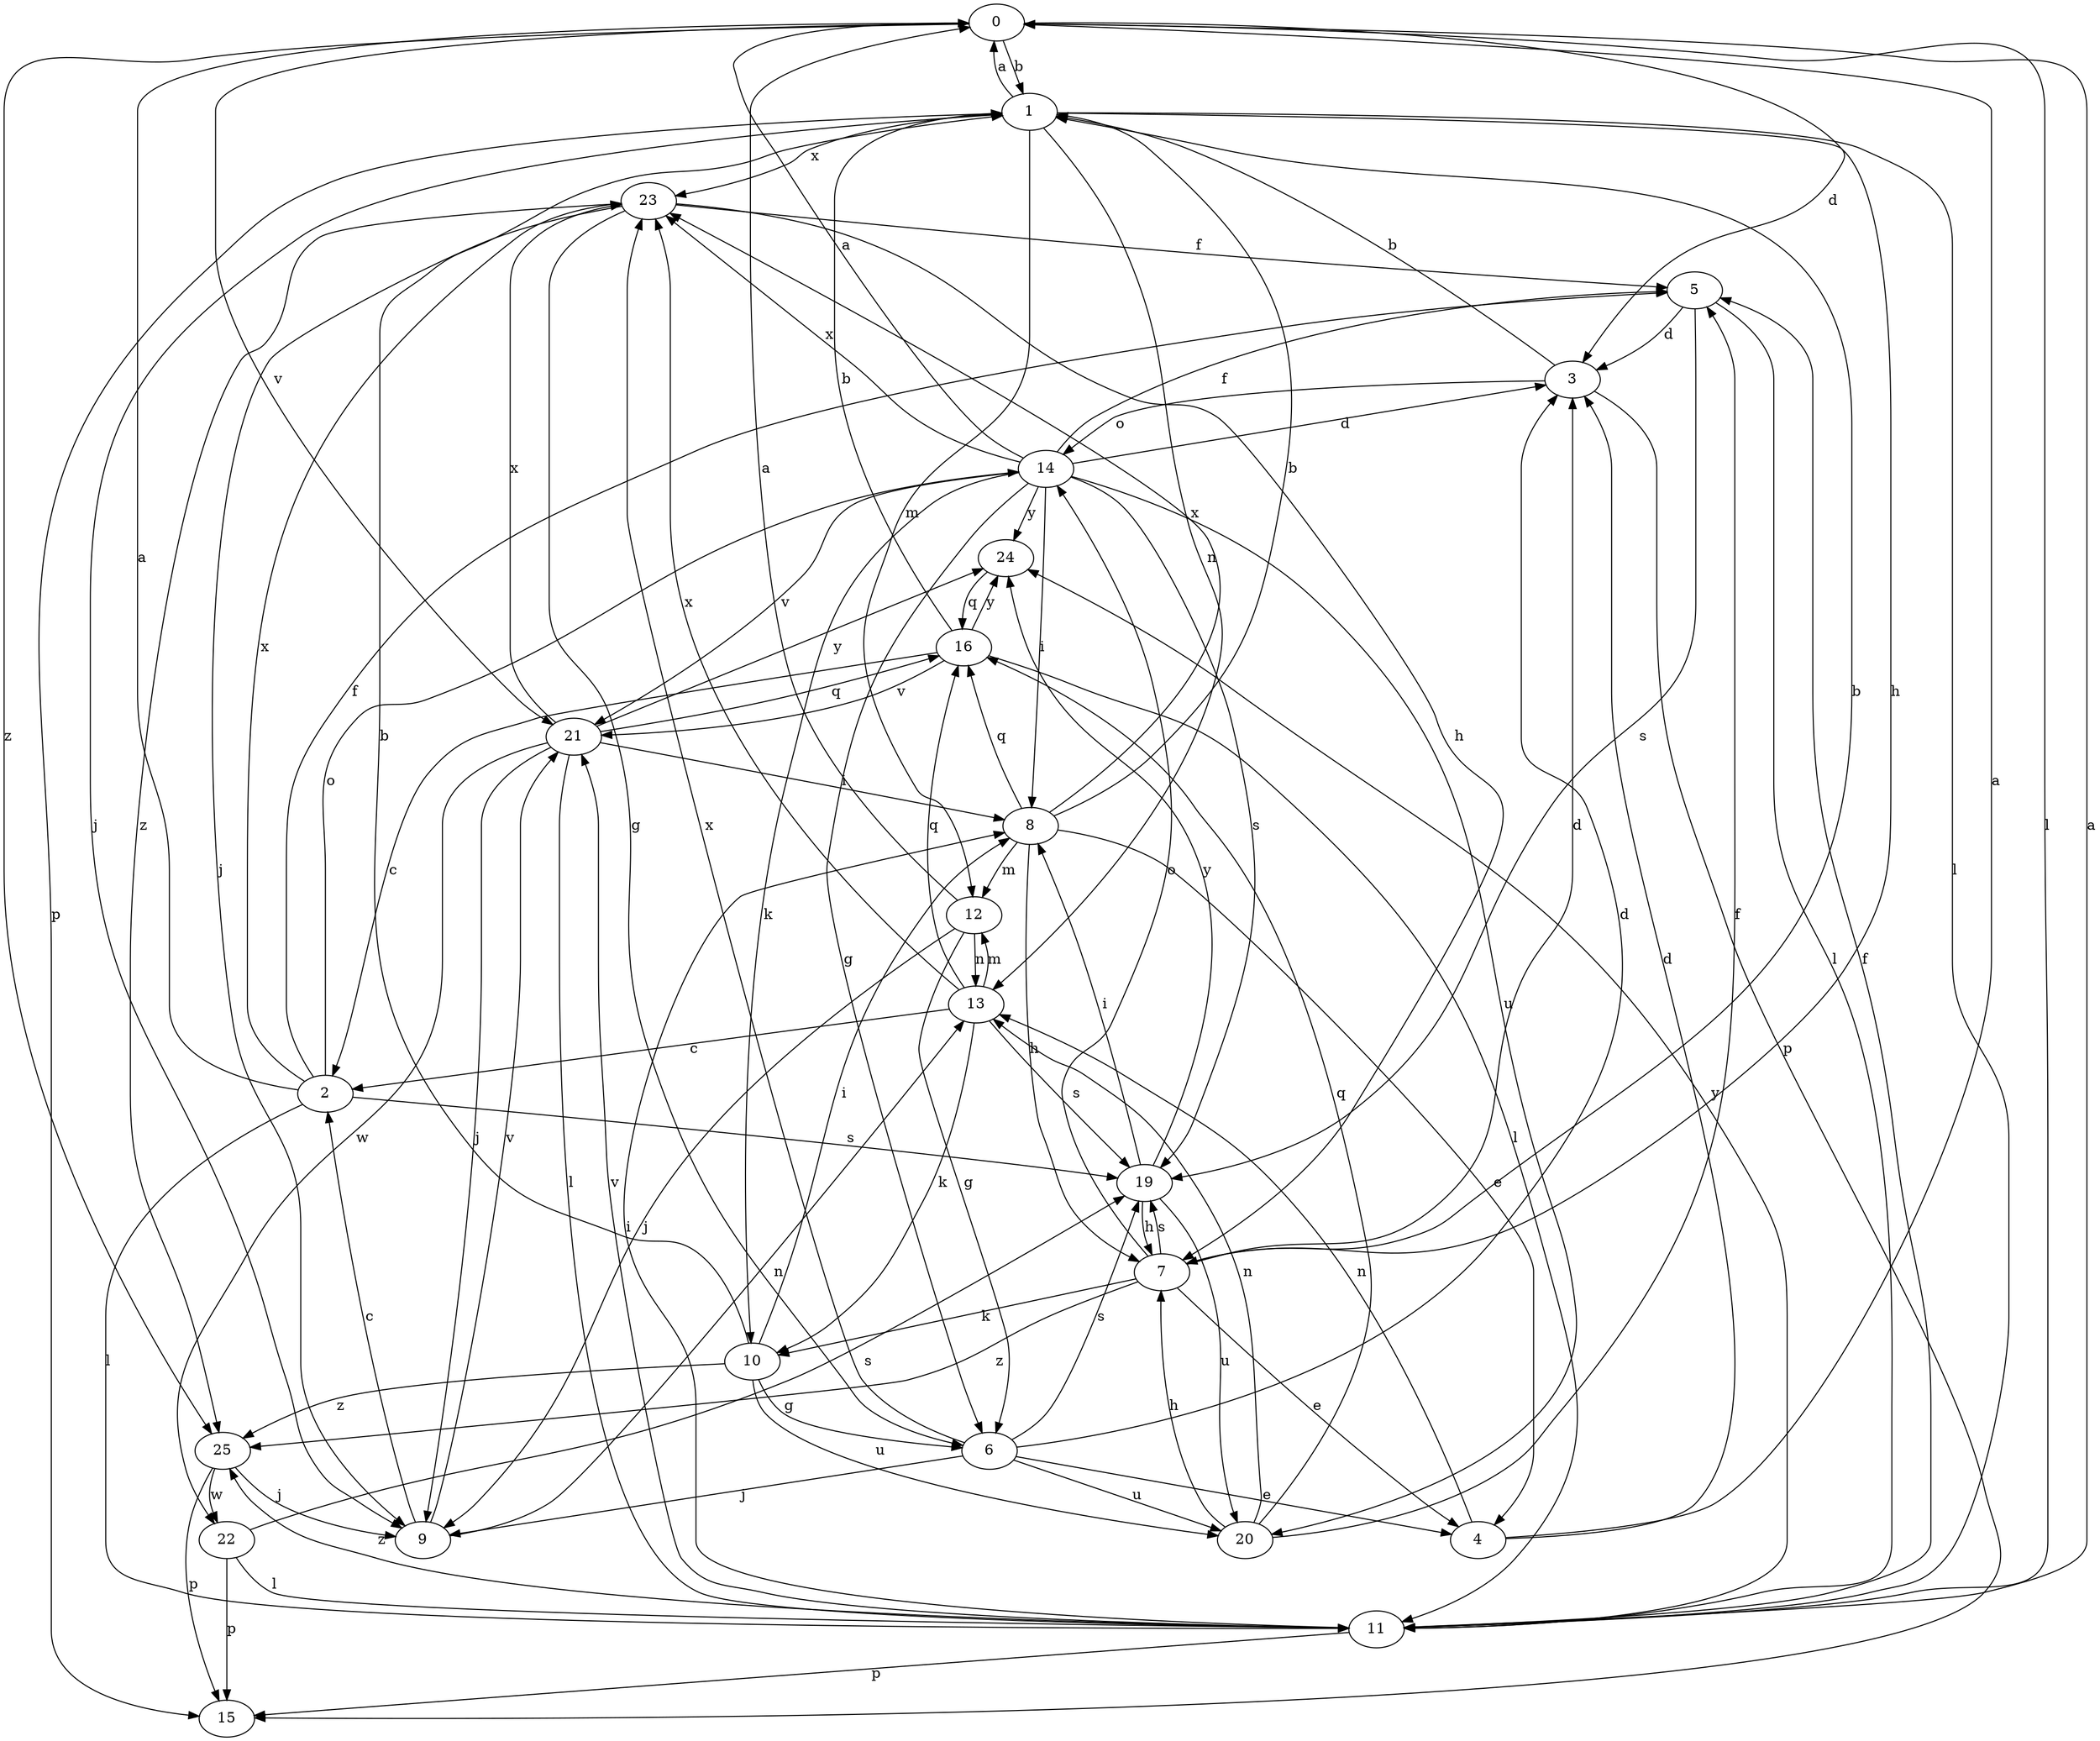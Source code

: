 strict digraph  {
0;
1;
2;
3;
4;
5;
6;
7;
8;
9;
10;
11;
12;
13;
14;
15;
16;
19;
20;
21;
22;
23;
24;
25;
0 -> 1  [label=b];
0 -> 3  [label=d];
0 -> 11  [label=l];
0 -> 21  [label=v];
0 -> 25  [label=z];
1 -> 0  [label=a];
1 -> 7  [label=h];
1 -> 9  [label=j];
1 -> 11  [label=l];
1 -> 12  [label=m];
1 -> 13  [label=n];
1 -> 15  [label=p];
1 -> 23  [label=x];
2 -> 0  [label=a];
2 -> 5  [label=f];
2 -> 11  [label=l];
2 -> 14  [label=o];
2 -> 19  [label=s];
2 -> 23  [label=x];
3 -> 1  [label=b];
3 -> 14  [label=o];
3 -> 15  [label=p];
4 -> 0  [label=a];
4 -> 3  [label=d];
4 -> 13  [label=n];
5 -> 3  [label=d];
5 -> 11  [label=l];
5 -> 19  [label=s];
6 -> 3  [label=d];
6 -> 4  [label=e];
6 -> 9  [label=j];
6 -> 19  [label=s];
6 -> 20  [label=u];
6 -> 23  [label=x];
7 -> 1  [label=b];
7 -> 3  [label=d];
7 -> 4  [label=e];
7 -> 10  [label=k];
7 -> 14  [label=o];
7 -> 19  [label=s];
7 -> 25  [label=z];
8 -> 1  [label=b];
8 -> 4  [label=e];
8 -> 7  [label=h];
8 -> 12  [label=m];
8 -> 16  [label=q];
8 -> 23  [label=x];
9 -> 2  [label=c];
9 -> 13  [label=n];
9 -> 21  [label=v];
10 -> 1  [label=b];
10 -> 6  [label=g];
10 -> 8  [label=i];
10 -> 20  [label=u];
10 -> 25  [label=z];
11 -> 0  [label=a];
11 -> 5  [label=f];
11 -> 8  [label=i];
11 -> 15  [label=p];
11 -> 21  [label=v];
11 -> 24  [label=y];
11 -> 25  [label=z];
12 -> 0  [label=a];
12 -> 6  [label=g];
12 -> 9  [label=j];
12 -> 13  [label=n];
13 -> 2  [label=c];
13 -> 10  [label=k];
13 -> 12  [label=m];
13 -> 16  [label=q];
13 -> 19  [label=s];
13 -> 23  [label=x];
14 -> 0  [label=a];
14 -> 3  [label=d];
14 -> 5  [label=f];
14 -> 6  [label=g];
14 -> 8  [label=i];
14 -> 10  [label=k];
14 -> 19  [label=s];
14 -> 20  [label=u];
14 -> 21  [label=v];
14 -> 23  [label=x];
14 -> 24  [label=y];
16 -> 1  [label=b];
16 -> 2  [label=c];
16 -> 11  [label=l];
16 -> 21  [label=v];
16 -> 24  [label=y];
19 -> 7  [label=h];
19 -> 8  [label=i];
19 -> 20  [label=u];
19 -> 24  [label=y];
20 -> 5  [label=f];
20 -> 7  [label=h];
20 -> 13  [label=n];
20 -> 16  [label=q];
21 -> 8  [label=i];
21 -> 9  [label=j];
21 -> 11  [label=l];
21 -> 16  [label=q];
21 -> 22  [label=w];
21 -> 23  [label=x];
21 -> 24  [label=y];
22 -> 11  [label=l];
22 -> 15  [label=p];
22 -> 19  [label=s];
23 -> 5  [label=f];
23 -> 6  [label=g];
23 -> 7  [label=h];
23 -> 9  [label=j];
23 -> 25  [label=z];
24 -> 16  [label=q];
25 -> 9  [label=j];
25 -> 15  [label=p];
25 -> 22  [label=w];
}

